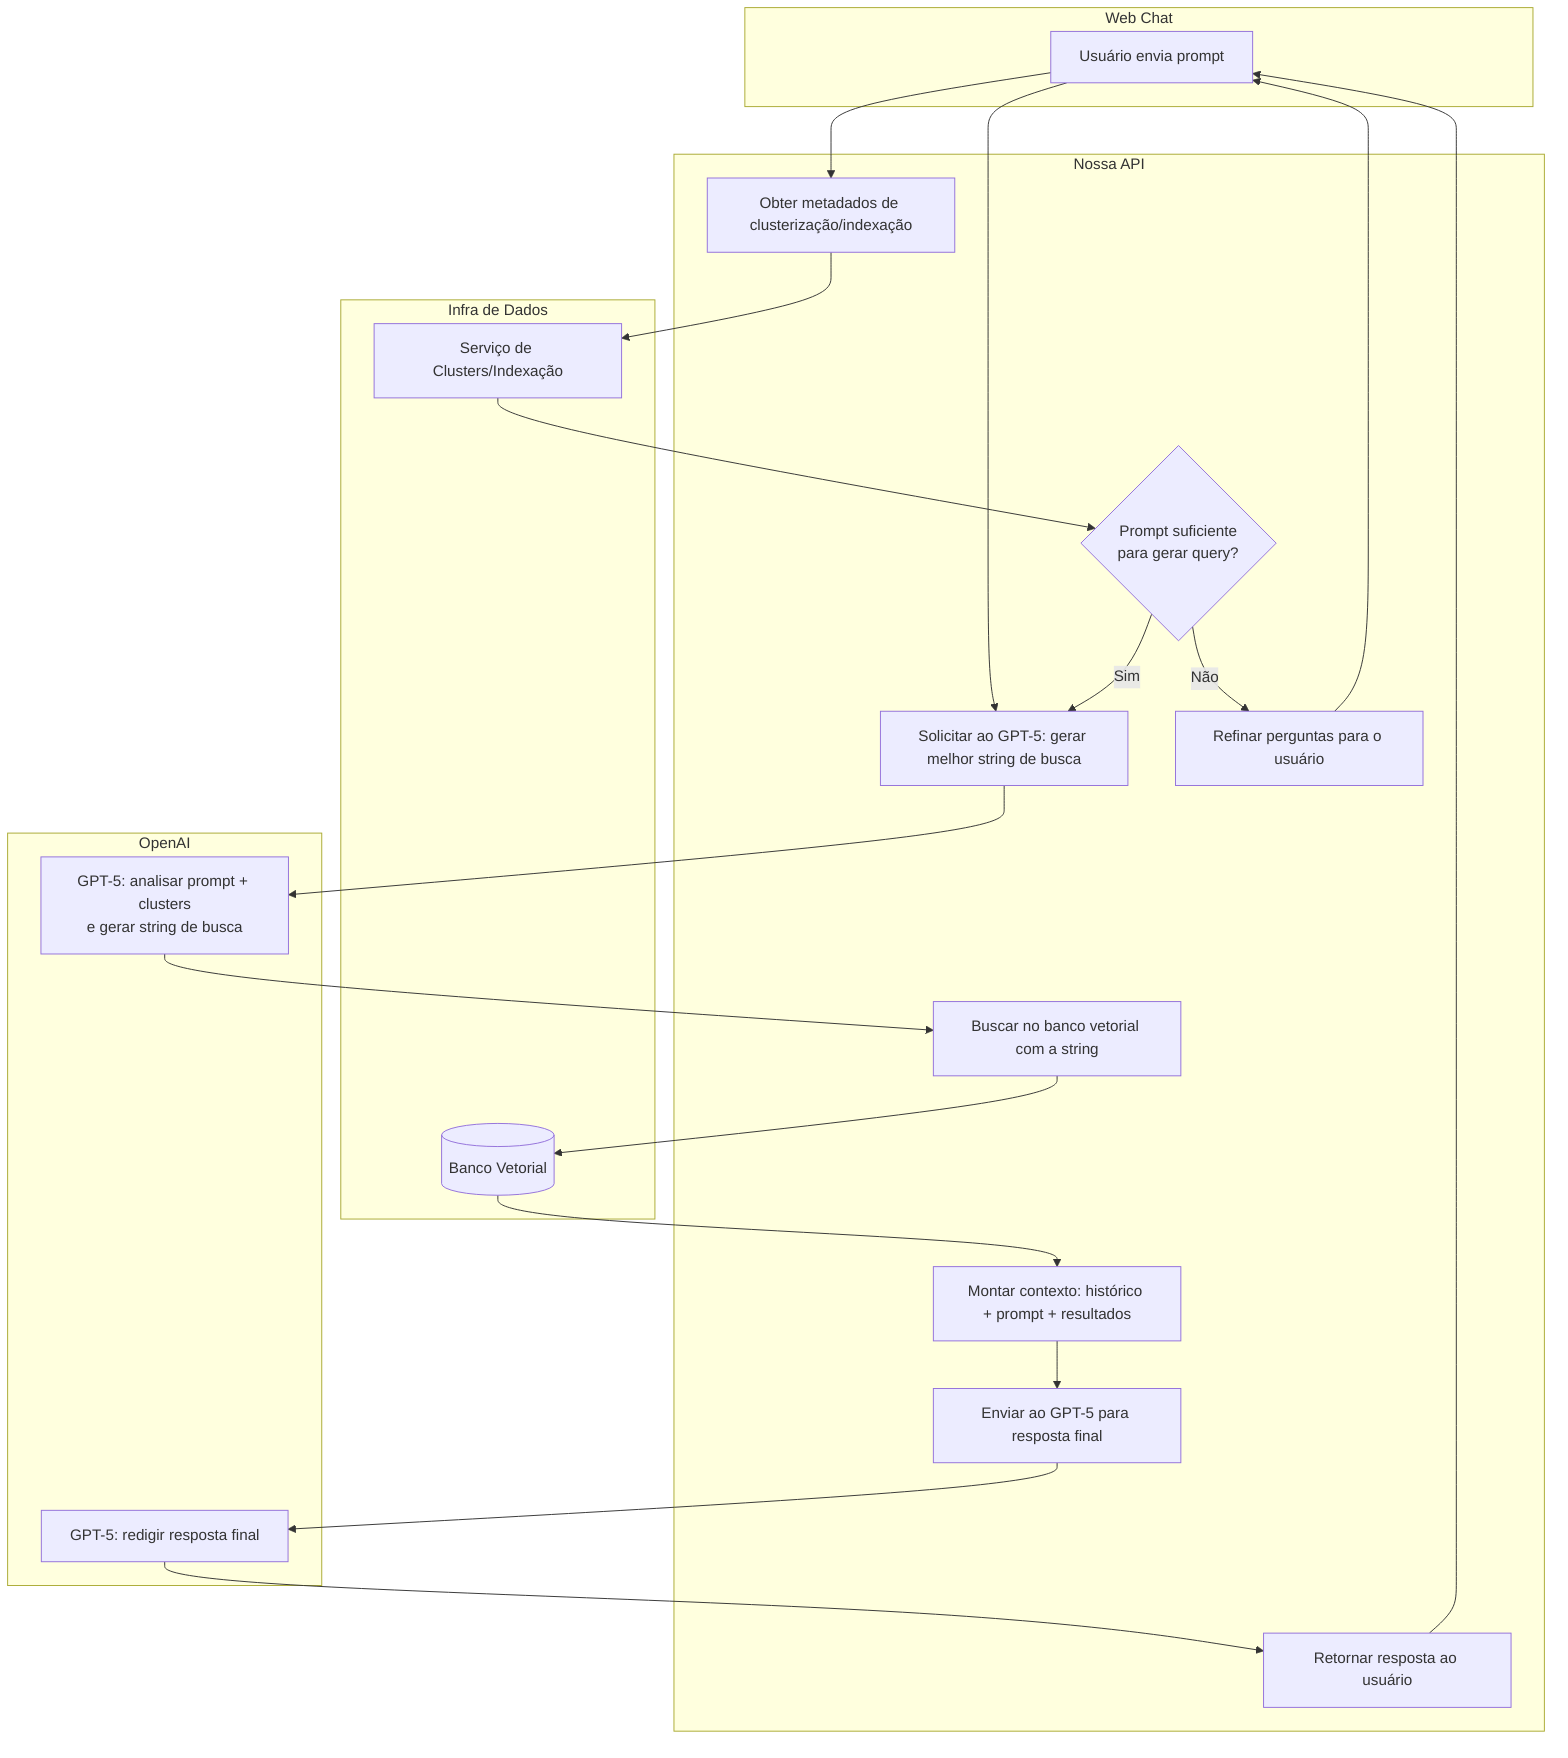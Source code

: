 flowchart TD
  %% Áreas
  subgraph WC[Web Chat]
    U[Usuário envia prompt]
  end

  subgraph API[Nossa API]
    A1[Obter metadados de clusterização/indexação]
    A2{Prompt suficiente<br/>para gerar query?}
    A3[Solicitar ao GPT-5: gerar melhor string de busca]
    A4[Refinar perguntas para o usuário]
    A5[Buscar no banco vetorial com a string]
    A6[Montar contexto: histórico + prompt + resultados]
    A7[Enviar ao GPT-5 para resposta final]
    A8[Retornar resposta ao usuário]
  end

  subgraph OAI[OpenAI]
    G1[GPT-5: analisar prompt + clusters<br/>e gerar string de busca]
    G2[GPT-5: redigir resposta final]
  end

  subgraph VDB[Infra de Dados]
    C1[Serviço de Clusters/Indexação]
    V1[(Banco Vetorial)]
  end

  %% Fluxo
  U --> A1 --> C1
  C1 --> A2

  A2 -- "Não" --> A4 --> U
  U --> A3

  A2 -- "Sim" --> A3
  A3 --> G1 --> A5
  A5 --> V1 --> A6 --> A7 --> G2 --> A8 --> U